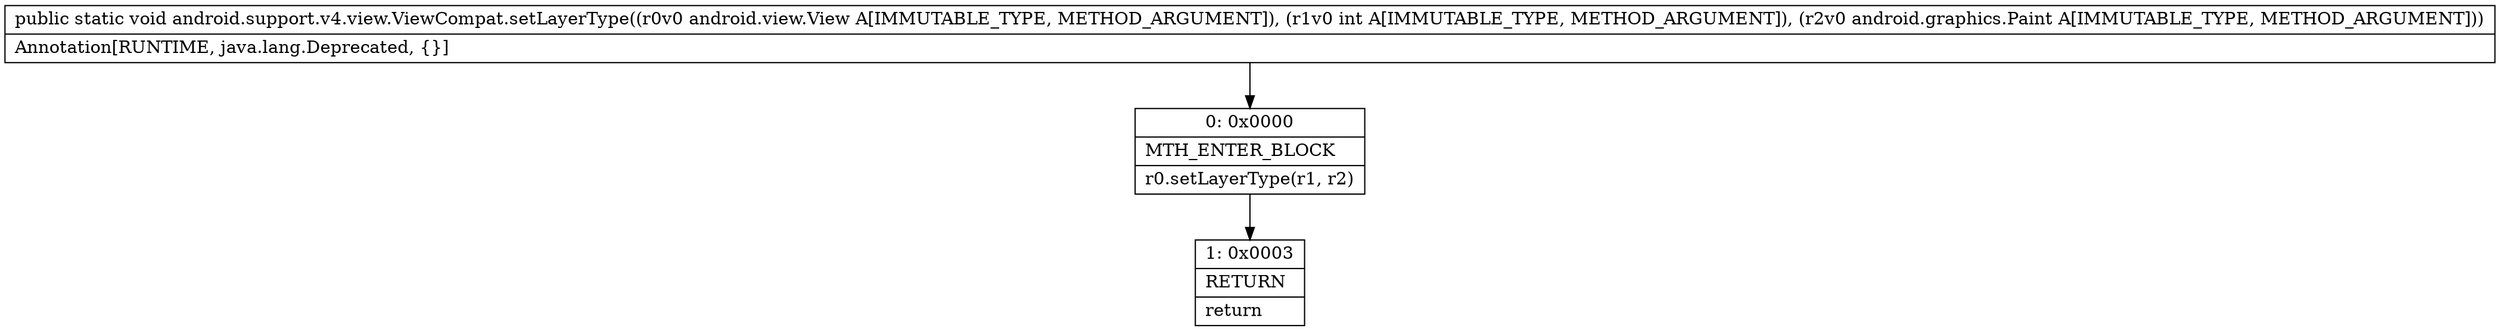 digraph "CFG forandroid.support.v4.view.ViewCompat.setLayerType(Landroid\/view\/View;ILandroid\/graphics\/Paint;)V" {
Node_0 [shape=record,label="{0\:\ 0x0000|MTH_ENTER_BLOCK\l|r0.setLayerType(r1, r2)\l}"];
Node_1 [shape=record,label="{1\:\ 0x0003|RETURN\l|return\l}"];
MethodNode[shape=record,label="{public static void android.support.v4.view.ViewCompat.setLayerType((r0v0 android.view.View A[IMMUTABLE_TYPE, METHOD_ARGUMENT]), (r1v0 int A[IMMUTABLE_TYPE, METHOD_ARGUMENT]), (r2v0 android.graphics.Paint A[IMMUTABLE_TYPE, METHOD_ARGUMENT]))  | Annotation[RUNTIME, java.lang.Deprecated, \{\}]\l}"];
MethodNode -> Node_0;
Node_0 -> Node_1;
}

